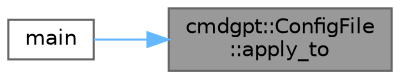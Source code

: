 digraph "cmdgpt::ConfigFile::apply_to"
{
 // LATEX_PDF_SIZE
  bgcolor="transparent";
  edge [fontname=Helvetica,fontsize=10,labelfontname=Helvetica,labelfontsize=10];
  node [fontname=Helvetica,fontsize=10,shape=box,height=0.2,width=0.4];
  rankdir="RL";
  Node1 [id="Node000001",label="cmdgpt::ConfigFile\l::apply_to",height=0.2,width=0.4,color="gray40", fillcolor="grey60", style="filled", fontcolor="black",tooltip="Apply loaded configuration to a Config object."];
  Node1 -> Node2 [id="edge1_Node000001_Node000002",dir="back",color="steelblue1",style="solid",tooltip=" "];
  Node2 [id="Node000002",label="main",height=0.2,width=0.4,color="grey40", fillcolor="white", style="filled",URL="$df/d0a/main_8cpp.html#a814244b02f6701fd8ead246678bb3dae",tooltip="Parses command-line arguments and environment variables."];
}
